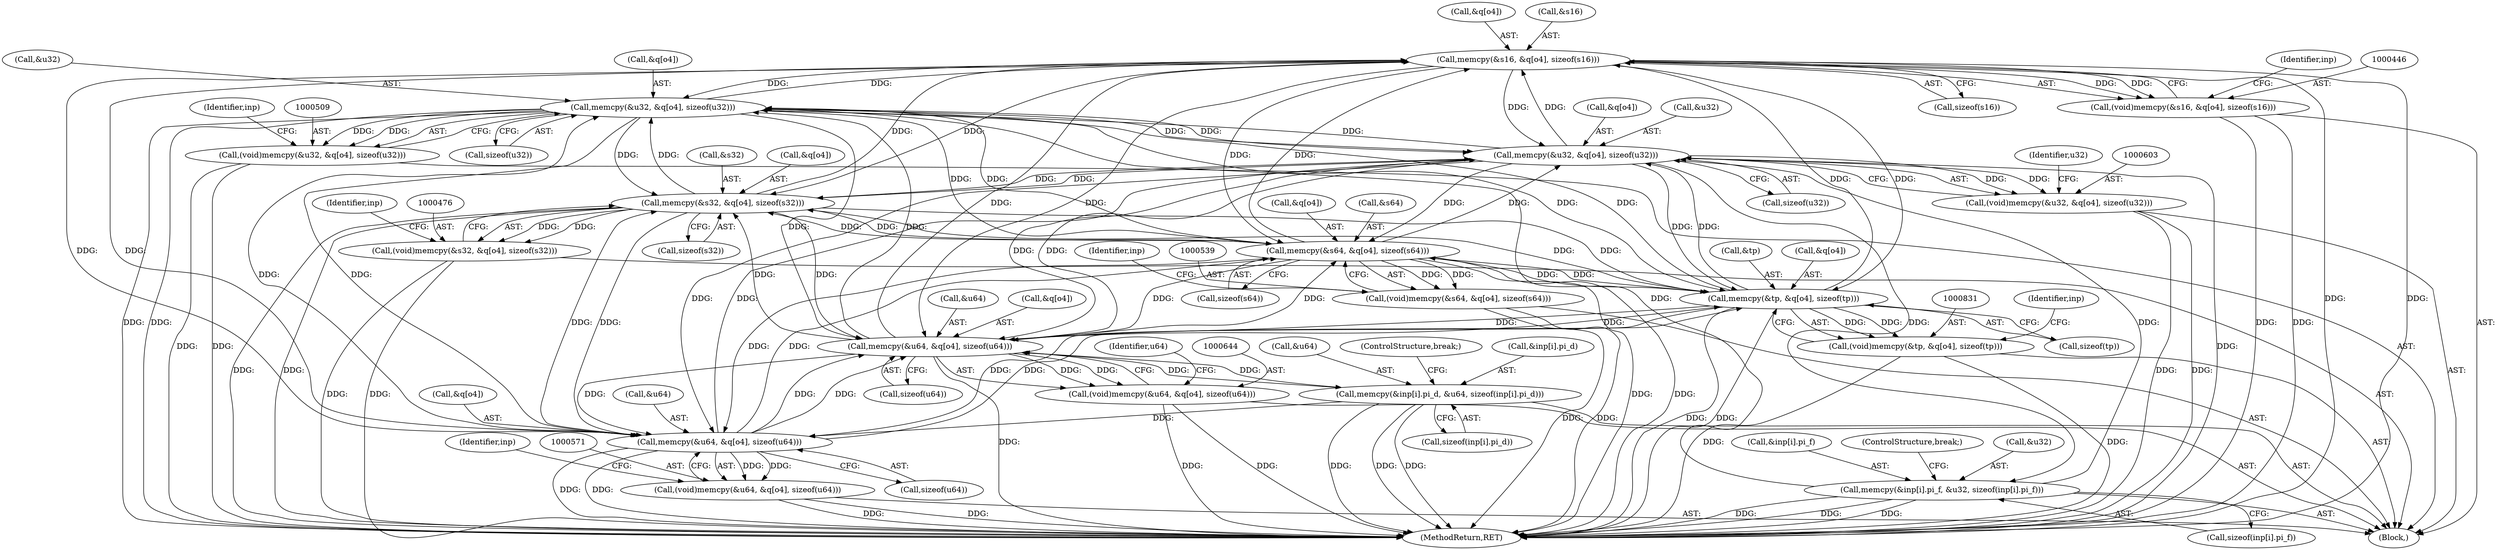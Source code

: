 digraph "0_php-src_0641e56be1af003aa02c7c6b0184466540637233@API" {
"1000447" [label="(Call,memcpy(&s16, &q[o4], sizeof(s16)))"];
"1000510" [label="(Call,memcpy(&u32, &q[o4], sizeof(u32)))"];
"1000617" [label="(Call,memcpy(&inp[i].pi_f, &u32, sizeof(inp[i].pi_f)))"];
"1000604" [label="(Call,memcpy(&u32, &q[o4], sizeof(u32)))"];
"1000477" [label="(Call,memcpy(&s32, &q[o4], sizeof(s32)))"];
"1000540" [label="(Call,memcpy(&s64, &q[o4], sizeof(s64)))"];
"1000572" [label="(Call,memcpy(&u64, &q[o4], sizeof(u64)))"];
"1000660" [label="(Call,memcpy(&inp[i].pi_d, &u64, sizeof(inp[i].pi_d)))"];
"1000645" [label="(Call,memcpy(&u64, &q[o4], sizeof(u64)))"];
"1000832" [label="(Call,memcpy(&tp, &q[o4], sizeof(tp)))"];
"1000447" [label="(Call,memcpy(&s16, &q[o4], sizeof(s16)))"];
"1000445" [label="(Call,(void)memcpy(&s16, &q[o4], sizeof(s16)))"];
"1000508" [label="(Call,(void)memcpy(&u32, &q[o4], sizeof(u32)))"];
"1000538" [label="(Call,(void)memcpy(&s64, &q[o4], sizeof(s64)))"];
"1000570" [label="(Call,(void)memcpy(&u64, &q[o4], sizeof(u64)))"];
"1000602" [label="(Call,(void)memcpy(&u32, &q[o4], sizeof(u32)))"];
"1000643" [label="(Call,(void)memcpy(&u64, &q[o4], sizeof(u64)))"];
"1000830" [label="(Call,(void)memcpy(&tp, &q[o4], sizeof(tp)))"];
"1000475" [label="(Call,(void)memcpy(&s32, &q[o4], sizeof(s32)))"];
"1000573" [label="(Call,&u64)"];
"1000540" [label="(Call,memcpy(&s64, &q[o4], sizeof(s64)))"];
"1000652" [label="(Call,sizeof(u64))"];
"1000489" [label="(Identifier,inp)"];
"1000508" [label="(Call,(void)memcpy(&u32, &q[o4], sizeof(u32)))"];
"1000575" [label="(Call,&q[o4])"];
"1000660" [label="(Call,memcpy(&inp[i].pi_d, &u64, sizeof(inp[i].pi_d)))"];
"1000547" [label="(Call,sizeof(s64))"];
"1000832" [label="(Call,memcpy(&tp, &q[o4], sizeof(tp)))"];
"1000617" [label="(Call,memcpy(&inp[i].pi_f, &u32, sizeof(inp[i].pi_f)))"];
"1000604" [label="(Call,memcpy(&u32, &q[o4], sizeof(u32)))"];
"1000614" [label="(Identifier,u32)"];
"1000579" [label="(Call,sizeof(u64))"];
"1000839" [label="(Call,sizeof(tp))"];
"1000543" [label="(Call,&q[o4])"];
"1000570" [label="(Call,(void)memcpy(&u64, &q[o4], sizeof(u64)))"];
"1000510" [label="(Call,memcpy(&u32, &q[o4], sizeof(u32)))"];
"1000624" [label="(Call,&u32)"];
"1000830" [label="(Call,(void)memcpy(&tp, &q[o4], sizeof(tp)))"];
"1000445" [label="(Call,(void)memcpy(&s16, &q[o4], sizeof(s16)))"];
"1000667" [label="(Call,&u64)"];
"1000833" [label="(Call,&tp)"];
"1000572" [label="(Call,memcpy(&u64, &q[o4], sizeof(u64)))"];
"1000646" [label="(Call,&u64)"];
"1000643" [label="(Call,(void)memcpy(&u64, &q[o4], sizeof(u64)))"];
"1000611" [label="(Call,sizeof(u32))"];
"1000844" [label="(Identifier,inp)"];
"1000883" [label="(MethodReturn,RET)"];
"1000669" [label="(Call,sizeof(inp[i].pi_d))"];
"1000675" [label="(ControlStructure,break;)"];
"1000480" [label="(Call,&q[o4])"];
"1000522" [label="(Identifier,inp)"];
"1000655" [label="(Identifier,u64)"];
"1000835" [label="(Call,&q[o4])"];
"1000478" [label="(Call,&s32)"];
"1000511" [label="(Call,&u32)"];
"1000626" [label="(Call,sizeof(inp[i].pi_f))"];
"1000618" [label="(Call,&inp[i].pi_f)"];
"1000477" [label="(Call,memcpy(&s32, &q[o4], sizeof(s32)))"];
"1000645" [label="(Call,memcpy(&u64, &q[o4], sizeof(u64)))"];
"1000459" [label="(Identifier,inp)"];
"1000517" [label="(Call,sizeof(u32))"];
"1000454" [label="(Call,sizeof(s16))"];
"1000552" [label="(Identifier,inp)"];
"1000450" [label="(Call,&q[o4])"];
"1000447" [label="(Call,memcpy(&s16, &q[o4], sizeof(s16)))"];
"1000538" [label="(Call,(void)memcpy(&s64, &q[o4], sizeof(s64)))"];
"1000632" [label="(ControlStructure,break;)"];
"1000661" [label="(Call,&inp[i].pi_d)"];
"1000607" [label="(Call,&q[o4])"];
"1000605" [label="(Call,&u32)"];
"1000648" [label="(Call,&q[o4])"];
"1000475" [label="(Call,(void)memcpy(&s32, &q[o4], sizeof(s32)))"];
"1000584" [label="(Identifier,inp)"];
"1000431" [label="(Block,)"];
"1000484" [label="(Call,sizeof(s32))"];
"1000541" [label="(Call,&s64)"];
"1000513" [label="(Call,&q[o4])"];
"1000602" [label="(Call,(void)memcpy(&u32, &q[o4], sizeof(u32)))"];
"1000448" [label="(Call,&s16)"];
"1000447" -> "1000445"  [label="AST: "];
"1000447" -> "1000454"  [label="CFG: "];
"1000448" -> "1000447"  [label="AST: "];
"1000450" -> "1000447"  [label="AST: "];
"1000454" -> "1000447"  [label="AST: "];
"1000445" -> "1000447"  [label="CFG: "];
"1000447" -> "1000883"  [label="DDG: "];
"1000447" -> "1000883"  [label="DDG: "];
"1000447" -> "1000445"  [label="DDG: "];
"1000447" -> "1000445"  [label="DDG: "];
"1000510" -> "1000447"  [label="DDG: "];
"1000477" -> "1000447"  [label="DDG: "];
"1000540" -> "1000447"  [label="DDG: "];
"1000572" -> "1000447"  [label="DDG: "];
"1000604" -> "1000447"  [label="DDG: "];
"1000645" -> "1000447"  [label="DDG: "];
"1000832" -> "1000447"  [label="DDG: "];
"1000447" -> "1000477"  [label="DDG: "];
"1000447" -> "1000510"  [label="DDG: "];
"1000447" -> "1000540"  [label="DDG: "];
"1000447" -> "1000572"  [label="DDG: "];
"1000447" -> "1000604"  [label="DDG: "];
"1000447" -> "1000645"  [label="DDG: "];
"1000447" -> "1000832"  [label="DDG: "];
"1000510" -> "1000508"  [label="AST: "];
"1000510" -> "1000517"  [label="CFG: "];
"1000511" -> "1000510"  [label="AST: "];
"1000513" -> "1000510"  [label="AST: "];
"1000517" -> "1000510"  [label="AST: "];
"1000508" -> "1000510"  [label="CFG: "];
"1000510" -> "1000883"  [label="DDG: "];
"1000510" -> "1000883"  [label="DDG: "];
"1000510" -> "1000477"  [label="DDG: "];
"1000510" -> "1000508"  [label="DDG: "];
"1000510" -> "1000508"  [label="DDG: "];
"1000617" -> "1000510"  [label="DDG: "];
"1000477" -> "1000510"  [label="DDG: "];
"1000540" -> "1000510"  [label="DDG: "];
"1000572" -> "1000510"  [label="DDG: "];
"1000604" -> "1000510"  [label="DDG: "];
"1000645" -> "1000510"  [label="DDG: "];
"1000832" -> "1000510"  [label="DDG: "];
"1000510" -> "1000540"  [label="DDG: "];
"1000510" -> "1000572"  [label="DDG: "];
"1000510" -> "1000604"  [label="DDG: "];
"1000510" -> "1000604"  [label="DDG: "];
"1000510" -> "1000645"  [label="DDG: "];
"1000510" -> "1000832"  [label="DDG: "];
"1000617" -> "1000431"  [label="AST: "];
"1000617" -> "1000626"  [label="CFG: "];
"1000618" -> "1000617"  [label="AST: "];
"1000624" -> "1000617"  [label="AST: "];
"1000626" -> "1000617"  [label="AST: "];
"1000632" -> "1000617"  [label="CFG: "];
"1000617" -> "1000883"  [label="DDG: "];
"1000617" -> "1000883"  [label="DDG: "];
"1000617" -> "1000883"  [label="DDG: "];
"1000617" -> "1000604"  [label="DDG: "];
"1000604" -> "1000617"  [label="DDG: "];
"1000604" -> "1000602"  [label="AST: "];
"1000604" -> "1000611"  [label="CFG: "];
"1000605" -> "1000604"  [label="AST: "];
"1000607" -> "1000604"  [label="AST: "];
"1000611" -> "1000604"  [label="AST: "];
"1000602" -> "1000604"  [label="CFG: "];
"1000604" -> "1000883"  [label="DDG: "];
"1000604" -> "1000477"  [label="DDG: "];
"1000604" -> "1000540"  [label="DDG: "];
"1000604" -> "1000572"  [label="DDG: "];
"1000604" -> "1000602"  [label="DDG: "];
"1000604" -> "1000602"  [label="DDG: "];
"1000477" -> "1000604"  [label="DDG: "];
"1000540" -> "1000604"  [label="DDG: "];
"1000572" -> "1000604"  [label="DDG: "];
"1000645" -> "1000604"  [label="DDG: "];
"1000832" -> "1000604"  [label="DDG: "];
"1000604" -> "1000645"  [label="DDG: "];
"1000604" -> "1000832"  [label="DDG: "];
"1000477" -> "1000475"  [label="AST: "];
"1000477" -> "1000484"  [label="CFG: "];
"1000478" -> "1000477"  [label="AST: "];
"1000480" -> "1000477"  [label="AST: "];
"1000484" -> "1000477"  [label="AST: "];
"1000475" -> "1000477"  [label="CFG: "];
"1000477" -> "1000883"  [label="DDG: "];
"1000477" -> "1000883"  [label="DDG: "];
"1000477" -> "1000475"  [label="DDG: "];
"1000477" -> "1000475"  [label="DDG: "];
"1000540" -> "1000477"  [label="DDG: "];
"1000572" -> "1000477"  [label="DDG: "];
"1000645" -> "1000477"  [label="DDG: "];
"1000832" -> "1000477"  [label="DDG: "];
"1000477" -> "1000540"  [label="DDG: "];
"1000477" -> "1000572"  [label="DDG: "];
"1000477" -> "1000645"  [label="DDG: "];
"1000477" -> "1000832"  [label="DDG: "];
"1000540" -> "1000538"  [label="AST: "];
"1000540" -> "1000547"  [label="CFG: "];
"1000541" -> "1000540"  [label="AST: "];
"1000543" -> "1000540"  [label="AST: "];
"1000547" -> "1000540"  [label="AST: "];
"1000538" -> "1000540"  [label="CFG: "];
"1000540" -> "1000883"  [label="DDG: "];
"1000540" -> "1000883"  [label="DDG: "];
"1000540" -> "1000538"  [label="DDG: "];
"1000540" -> "1000538"  [label="DDG: "];
"1000572" -> "1000540"  [label="DDG: "];
"1000645" -> "1000540"  [label="DDG: "];
"1000832" -> "1000540"  [label="DDG: "];
"1000540" -> "1000572"  [label="DDG: "];
"1000540" -> "1000645"  [label="DDG: "];
"1000540" -> "1000832"  [label="DDG: "];
"1000572" -> "1000570"  [label="AST: "];
"1000572" -> "1000579"  [label="CFG: "];
"1000573" -> "1000572"  [label="AST: "];
"1000575" -> "1000572"  [label="AST: "];
"1000579" -> "1000572"  [label="AST: "];
"1000570" -> "1000572"  [label="CFG: "];
"1000572" -> "1000883"  [label="DDG: "];
"1000572" -> "1000883"  [label="DDG: "];
"1000572" -> "1000570"  [label="DDG: "];
"1000572" -> "1000570"  [label="DDG: "];
"1000660" -> "1000572"  [label="DDG: "];
"1000645" -> "1000572"  [label="DDG: "];
"1000832" -> "1000572"  [label="DDG: "];
"1000572" -> "1000645"  [label="DDG: "];
"1000572" -> "1000645"  [label="DDG: "];
"1000572" -> "1000832"  [label="DDG: "];
"1000660" -> "1000431"  [label="AST: "];
"1000660" -> "1000669"  [label="CFG: "];
"1000661" -> "1000660"  [label="AST: "];
"1000667" -> "1000660"  [label="AST: "];
"1000669" -> "1000660"  [label="AST: "];
"1000675" -> "1000660"  [label="CFG: "];
"1000660" -> "1000883"  [label="DDG: "];
"1000660" -> "1000883"  [label="DDG: "];
"1000660" -> "1000883"  [label="DDG: "];
"1000660" -> "1000645"  [label="DDG: "];
"1000645" -> "1000660"  [label="DDG: "];
"1000645" -> "1000643"  [label="AST: "];
"1000645" -> "1000652"  [label="CFG: "];
"1000646" -> "1000645"  [label="AST: "];
"1000648" -> "1000645"  [label="AST: "];
"1000652" -> "1000645"  [label="AST: "];
"1000643" -> "1000645"  [label="CFG: "];
"1000645" -> "1000883"  [label="DDG: "];
"1000645" -> "1000643"  [label="DDG: "];
"1000645" -> "1000643"  [label="DDG: "];
"1000832" -> "1000645"  [label="DDG: "];
"1000645" -> "1000832"  [label="DDG: "];
"1000832" -> "1000830"  [label="AST: "];
"1000832" -> "1000839"  [label="CFG: "];
"1000833" -> "1000832"  [label="AST: "];
"1000835" -> "1000832"  [label="AST: "];
"1000839" -> "1000832"  [label="AST: "];
"1000830" -> "1000832"  [label="CFG: "];
"1000832" -> "1000883"  [label="DDG: "];
"1000832" -> "1000883"  [label="DDG: "];
"1000832" -> "1000830"  [label="DDG: "];
"1000832" -> "1000830"  [label="DDG: "];
"1000445" -> "1000431"  [label="AST: "];
"1000446" -> "1000445"  [label="AST: "];
"1000459" -> "1000445"  [label="CFG: "];
"1000445" -> "1000883"  [label="DDG: "];
"1000445" -> "1000883"  [label="DDG: "];
"1000508" -> "1000431"  [label="AST: "];
"1000509" -> "1000508"  [label="AST: "];
"1000522" -> "1000508"  [label="CFG: "];
"1000508" -> "1000883"  [label="DDG: "];
"1000508" -> "1000883"  [label="DDG: "];
"1000538" -> "1000431"  [label="AST: "];
"1000539" -> "1000538"  [label="AST: "];
"1000552" -> "1000538"  [label="CFG: "];
"1000538" -> "1000883"  [label="DDG: "];
"1000538" -> "1000883"  [label="DDG: "];
"1000570" -> "1000431"  [label="AST: "];
"1000571" -> "1000570"  [label="AST: "];
"1000584" -> "1000570"  [label="CFG: "];
"1000570" -> "1000883"  [label="DDG: "];
"1000570" -> "1000883"  [label="DDG: "];
"1000602" -> "1000431"  [label="AST: "];
"1000603" -> "1000602"  [label="AST: "];
"1000614" -> "1000602"  [label="CFG: "];
"1000602" -> "1000883"  [label="DDG: "];
"1000602" -> "1000883"  [label="DDG: "];
"1000643" -> "1000431"  [label="AST: "];
"1000644" -> "1000643"  [label="AST: "];
"1000655" -> "1000643"  [label="CFG: "];
"1000643" -> "1000883"  [label="DDG: "];
"1000643" -> "1000883"  [label="DDG: "];
"1000830" -> "1000431"  [label="AST: "];
"1000831" -> "1000830"  [label="AST: "];
"1000844" -> "1000830"  [label="CFG: "];
"1000830" -> "1000883"  [label="DDG: "];
"1000830" -> "1000883"  [label="DDG: "];
"1000475" -> "1000431"  [label="AST: "];
"1000476" -> "1000475"  [label="AST: "];
"1000489" -> "1000475"  [label="CFG: "];
"1000475" -> "1000883"  [label="DDG: "];
"1000475" -> "1000883"  [label="DDG: "];
}

